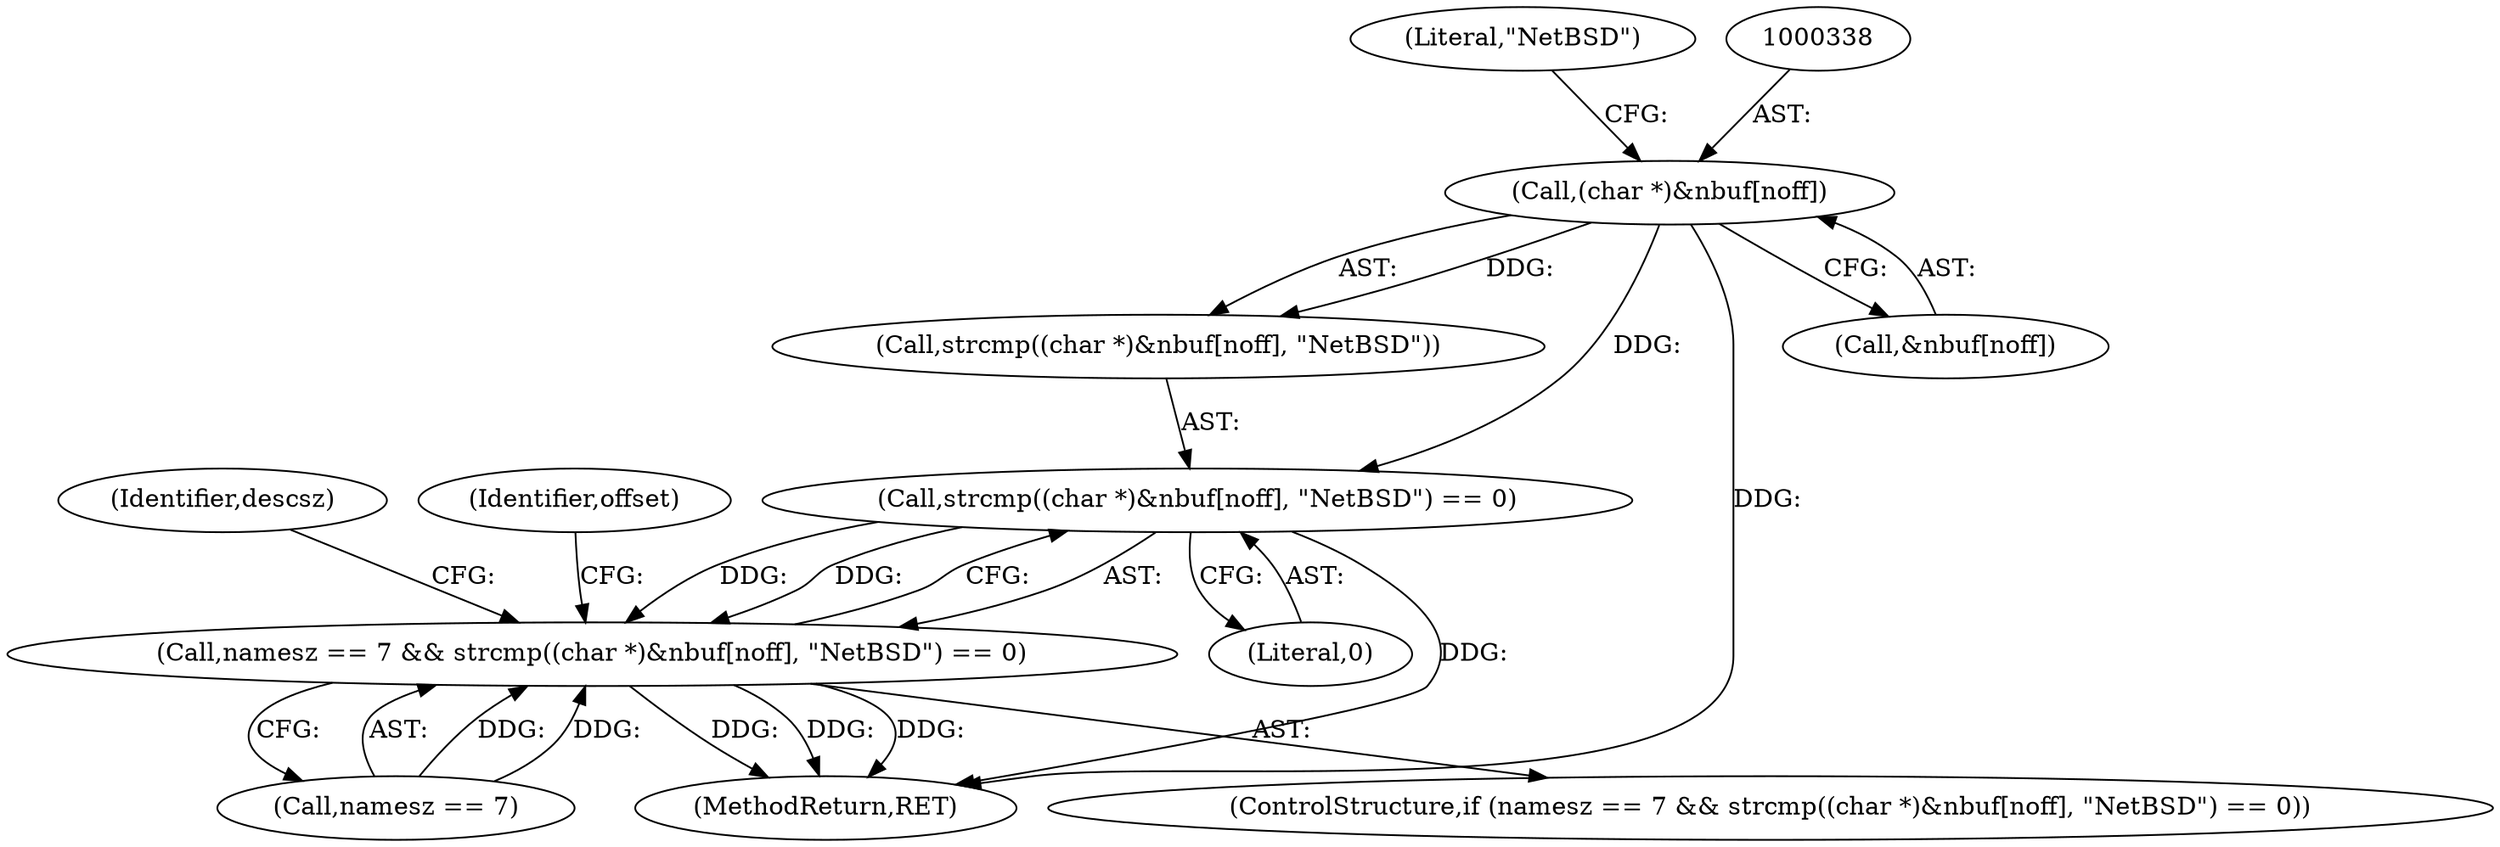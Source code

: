 digraph "0_file_65437cee25199dbd385fb35901bc0011e164276c@API" {
"1000335" [label="(Call,strcmp((char *)&nbuf[noff], \"NetBSD\") == 0)"];
"1000337" [label="(Call,(char *)&nbuf[noff])"];
"1000331" [label="(Call,namesz == 7 && strcmp((char *)&nbuf[noff], \"NetBSD\") == 0)"];
"1000335" [label="(Call,strcmp((char *)&nbuf[noff], \"NetBSD\") == 0)"];
"1000343" [label="(Literal,\"NetBSD\")"];
"1000336" [label="(Call,strcmp((char *)&nbuf[noff], \"NetBSD\"))"];
"1000332" [label="(Call,namesz == 7)"];
"1000331" [label="(Call,namesz == 7 && strcmp((char *)&nbuf[noff], \"NetBSD\") == 0)"];
"1000344" [label="(Literal,0)"];
"1000448" [label="(MethodReturn,RET)"];
"1000337" [label="(Call,(char *)&nbuf[noff])"];
"1000339" [label="(Call,&nbuf[noff])"];
"1000348" [label="(Identifier,descsz)"];
"1000330" [label="(ControlStructure,if (namesz == 7 && strcmp((char *)&nbuf[noff], \"NetBSD\") == 0))"];
"1000447" [label="(Identifier,offset)"];
"1000335" -> "1000331"  [label="AST: "];
"1000335" -> "1000344"  [label="CFG: "];
"1000336" -> "1000335"  [label="AST: "];
"1000344" -> "1000335"  [label="AST: "];
"1000331" -> "1000335"  [label="CFG: "];
"1000335" -> "1000448"  [label="DDG: "];
"1000335" -> "1000331"  [label="DDG: "];
"1000335" -> "1000331"  [label="DDG: "];
"1000337" -> "1000335"  [label="DDG: "];
"1000337" -> "1000336"  [label="AST: "];
"1000337" -> "1000339"  [label="CFG: "];
"1000338" -> "1000337"  [label="AST: "];
"1000339" -> "1000337"  [label="AST: "];
"1000343" -> "1000337"  [label="CFG: "];
"1000337" -> "1000448"  [label="DDG: "];
"1000337" -> "1000336"  [label="DDG: "];
"1000331" -> "1000330"  [label="AST: "];
"1000331" -> "1000332"  [label="CFG: "];
"1000332" -> "1000331"  [label="AST: "];
"1000348" -> "1000331"  [label="CFG: "];
"1000447" -> "1000331"  [label="CFG: "];
"1000331" -> "1000448"  [label="DDG: "];
"1000331" -> "1000448"  [label="DDG: "];
"1000331" -> "1000448"  [label="DDG: "];
"1000332" -> "1000331"  [label="DDG: "];
"1000332" -> "1000331"  [label="DDG: "];
}
